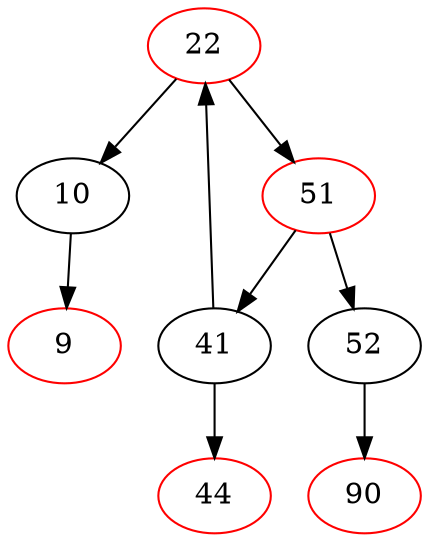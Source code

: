 digraph ArvoreRubroNegra {
22 [label="22", color=black];
22 -> 10;
10 [label="10", color=black];
10 -> 9;
9 [label="9", color=red];
22 -> 51;
51 [label="51", color=red];
51 -> 41;
41 [label="41", color=black];
41 -> 22;
22 [label="22", color=red];
41 -> 44;
44 [label="44", color=red];
51 -> 52;
52 [label="52", color=black];
52 -> 90;
90 [label="90", color=red];
}
